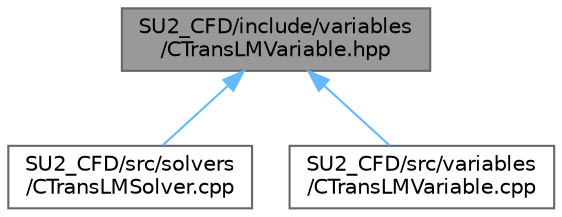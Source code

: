 digraph "SU2_CFD/include/variables/CTransLMVariable.hpp"
{
 // LATEX_PDF_SIZE
  bgcolor="transparent";
  edge [fontname=Helvetica,fontsize=10,labelfontname=Helvetica,labelfontsize=10];
  node [fontname=Helvetica,fontsize=10,shape=box,height=0.2,width=0.4];
  Node1 [id="Node000001",label="SU2_CFD/include/variables\l/CTransLMVariable.hpp",height=0.2,width=0.4,color="gray40", fillcolor="grey60", style="filled", fontcolor="black",tooltip="Declaration of the variables of the transition model."];
  Node1 -> Node2 [id="edge1_Node000001_Node000002",dir="back",color="steelblue1",style="solid",tooltip=" "];
  Node2 [id="Node000002",label="SU2_CFD/src/solvers\l/CTransLMSolver.cpp",height=0.2,width=0.4,color="grey40", fillcolor="white", style="filled",URL="$CTransLMSolver_8cpp.html",tooltip="Main subroutines for Langtry-Menter Transition model solver."];
  Node1 -> Node3 [id="edge2_Node000001_Node000003",dir="back",color="steelblue1",style="solid",tooltip=" "];
  Node3 [id="Node000003",label="SU2_CFD/src/variables\l/CTransLMVariable.cpp",height=0.2,width=0.4,color="grey40", fillcolor="white", style="filled",URL="$CTransLMVariable_8cpp.html",tooltip="Definition of the solution fields."];
}
